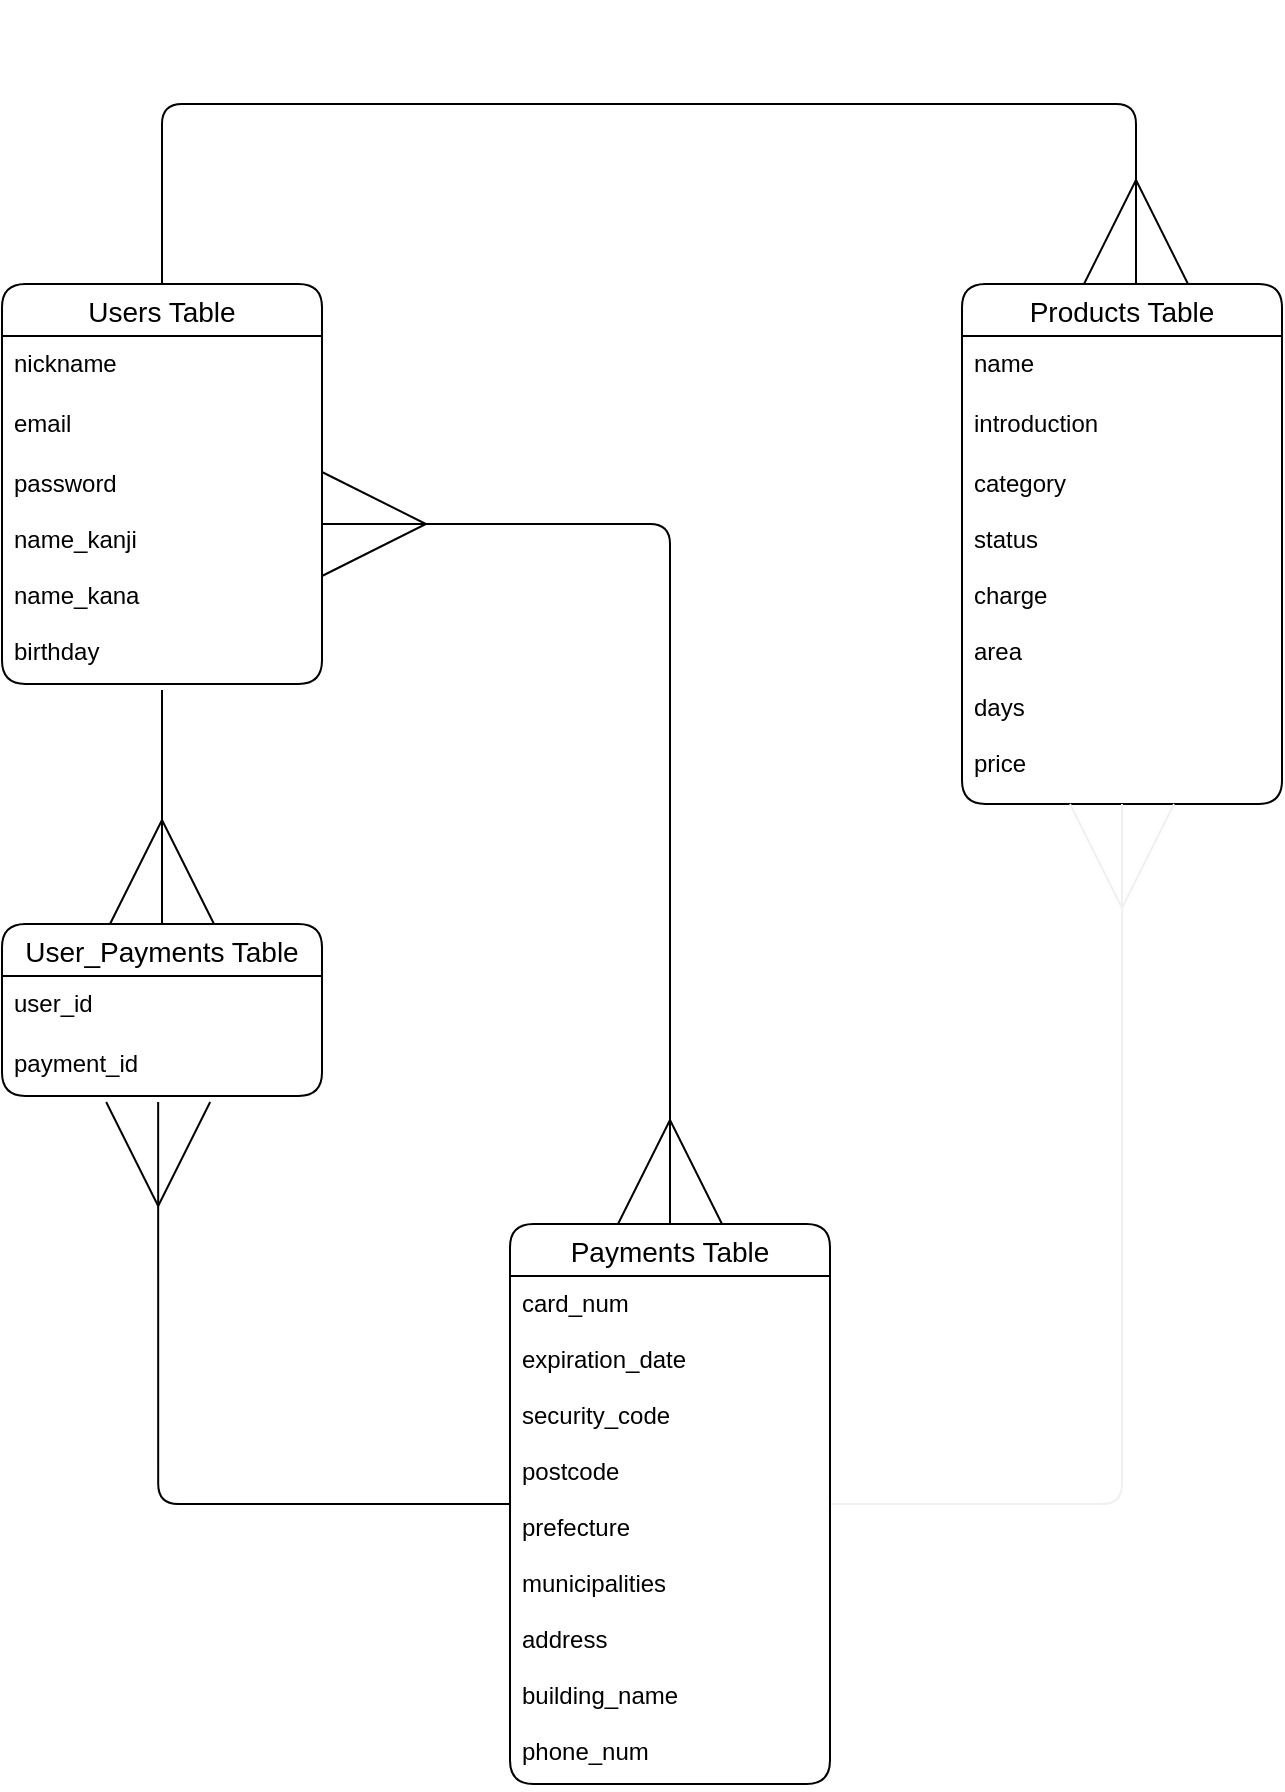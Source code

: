 <mxfile>
    <diagram id="5ZiNSwr1M6mzSTQxBTBT" name="ページ1">
        <mxGraphModel dx="728" dy="680" grid="1" gridSize="10" guides="1" tooltips="1" connect="1" arrows="1" fold="1" page="1" pageScale="1" pageWidth="827" pageHeight="1169" math="0" shadow="0">
            <root>
                <mxCell id="0"/>
                <mxCell id="1" parent="0"/>
                <mxCell id="2" value="Users Table" style="swimlane;fontStyle=0;childLayout=stackLayout;horizontal=1;startSize=26;horizontalStack=0;resizeParent=1;resizeParentMax=0;resizeLast=0;collapsible=1;marginBottom=0;align=center;fontSize=14;rounded=1;" parent="1" vertex="1">
                    <mxGeometry x="80" y="160" width="160" height="200" as="geometry">
                        <mxRectangle x="110" y="170" width="110" height="26" as="alternateBounds"/>
                    </mxGeometry>
                </mxCell>
                <mxCell id="3" value="nickname" style="text;strokeColor=none;fillColor=none;spacingLeft=4;spacingRight=4;overflow=hidden;rotatable=0;points=[[0,0.5],[1,0.5]];portConstraint=eastwest;fontSize=12;rounded=1;" parent="2" vertex="1">
                    <mxGeometry y="26" width="160" height="30" as="geometry"/>
                </mxCell>
                <mxCell id="4" value="email" style="text;strokeColor=none;fillColor=none;spacingLeft=4;spacingRight=4;overflow=hidden;rotatable=0;points=[[0,0.5],[1,0.5]];portConstraint=eastwest;fontSize=12;rounded=1;" parent="2" vertex="1">
                    <mxGeometry y="56" width="160" height="30" as="geometry"/>
                </mxCell>
                <mxCell id="5" value="password&#10;&#10;name_kanji&#10;&#10;name_kana&#10;&#10;birthday" style="text;strokeColor=none;fillColor=none;spacingLeft=4;spacingRight=4;overflow=hidden;rotatable=0;points=[[0,0.5],[1,0.5]];portConstraint=eastwest;fontSize=12;rounded=1;" parent="2" vertex="1">
                    <mxGeometry y="86" width="160" height="114" as="geometry"/>
                </mxCell>
                <mxCell id="11" value="Products Table" style="swimlane;fontStyle=0;childLayout=stackLayout;horizontal=1;startSize=26;horizontalStack=0;resizeParent=1;resizeParentMax=0;resizeLast=0;collapsible=1;marginBottom=0;align=center;fontSize=14;rounded=1;" parent="1" vertex="1">
                    <mxGeometry x="560" y="160" width="160" height="260" as="geometry"/>
                </mxCell>
                <mxCell id="12" value="name" style="text;strokeColor=none;fillColor=none;spacingLeft=4;spacingRight=4;overflow=hidden;rotatable=0;points=[[0,0.5],[1,0.5]];portConstraint=eastwest;fontSize=12;rounded=1;" parent="11" vertex="1">
                    <mxGeometry y="26" width="160" height="30" as="geometry"/>
                </mxCell>
                <mxCell id="13" value="introduction" style="text;strokeColor=none;fillColor=none;spacingLeft=4;spacingRight=4;overflow=hidden;rotatable=0;points=[[0,0.5],[1,0.5]];portConstraint=eastwest;fontSize=12;rounded=1;" parent="11" vertex="1">
                    <mxGeometry y="56" width="160" height="30" as="geometry"/>
                </mxCell>
                <mxCell id="14" value="category&#10;&#10;status&#10;&#10;charge&#10;&#10;area&#10;&#10;days&#10;&#10;price" style="text;strokeColor=none;fillColor=none;spacingLeft=4;spacingRight=4;overflow=hidden;rotatable=0;points=[[0,0.5],[1,0.5]];portConstraint=eastwest;fontSize=12;rounded=1;" parent="11" vertex="1">
                    <mxGeometry y="86" width="160" height="174" as="geometry"/>
                </mxCell>
                <mxCell id="35" style="edgeStyle=none;rounded=1;orthogonalLoop=1;jettySize=auto;html=1;exitX=1;exitY=0.5;exitDx=0;exitDy=0;startArrow=none;startFill=0;endArrow=ERmany;endFill=0;startSize=50;sourcePerimeterSpacing=50;strokeColor=#f0f0f0;entryX=0.5;entryY=1;entryDx=0;entryDy=0;endSize=50;" edge="1" parent="1" source="15" target="11">
                    <mxGeometry relative="1" as="geometry">
                        <mxPoint x="660" y="658" as="targetPoint"/>
                        <Array as="points">
                            <mxPoint x="640" y="770"/>
                        </Array>
                    </mxGeometry>
                </mxCell>
                <mxCell id="15" value="Payments Table" style="swimlane;fontStyle=0;childLayout=stackLayout;horizontal=1;startSize=26;horizontalStack=0;resizeParent=1;resizeParentMax=0;resizeLast=0;collapsible=1;marginBottom=0;align=center;fontSize=14;rounded=1;" parent="1" vertex="1">
                    <mxGeometry x="334" y="630" width="160" height="280" as="geometry"/>
                </mxCell>
                <mxCell id="16" value="card_num&#10;&#10;expiration_date&#10;&#10;security_code&#10;&#10;postcode&#10;&#10;prefecture&#10;&#10;municipalities&#10;&#10;address&#10;&#10;building_name&#10;&#10;phone_num" style="text;strokeColor=none;fillColor=none;spacingLeft=4;spacingRight=4;overflow=hidden;rotatable=0;points=[[0,0.5],[1,0.5]];portConstraint=eastwest;fontSize=12;rounded=1;" parent="15" vertex="1">
                    <mxGeometry y="26" width="160" height="254" as="geometry"/>
                </mxCell>
                <mxCell id="21" style="edgeStyle=orthogonalEdgeStyle;orthogonalLoop=1;jettySize=auto;html=1;endArrow=ERmany;endFill=0;strokeWidth=1;endSize=50;exitX=0.5;exitY=0;exitDx=0;exitDy=0;" parent="1" source="2" edge="1">
                    <mxGeometry relative="1" as="geometry">
                        <mxPoint x="647" y="160" as="targetPoint"/>
                        <mxPoint x="160" y="36" as="sourcePoint"/>
                        <Array as="points">
                            <mxPoint x="160" y="70"/>
                            <mxPoint x="647" y="70"/>
                        </Array>
                    </mxGeometry>
                </mxCell>
                <mxCell id="22" style="edgeStyle=orthogonalEdgeStyle;orthogonalLoop=1;jettySize=auto;html=1;endArrow=ERmany;endFill=0;strokeWidth=1;endSize=50;entryX=0.5;entryY=0;entryDx=0;entryDy=0;startSize=50;sourcePerimeterSpacing=50;startArrow=ERmany;startFill=0;" parent="1" target="15" edge="1">
                    <mxGeometry relative="1" as="geometry">
                        <mxPoint x="240" y="280" as="sourcePoint"/>
                        <mxPoint x="567" y="314" as="targetPoint"/>
                        <Array as="points">
                            <mxPoint x="414" y="280"/>
                        </Array>
                    </mxGeometry>
                </mxCell>
                <mxCell id="28" value="User_Payments Table" style="swimlane;fontStyle=0;childLayout=stackLayout;horizontal=1;startSize=26;horizontalStack=0;resizeParent=1;resizeParentMax=0;resizeLast=0;collapsible=1;marginBottom=0;align=center;fontSize=14;rounded=1;" vertex="1" parent="1">
                    <mxGeometry x="80" y="480" width="160" height="86" as="geometry"/>
                </mxCell>
                <mxCell id="29" value="user_id" style="text;strokeColor=none;fillColor=none;spacingLeft=4;spacingRight=4;overflow=hidden;rotatable=0;points=[[0,0.5],[1,0.5]];portConstraint=eastwest;fontSize=12;rounded=1;" vertex="1" parent="28">
                    <mxGeometry y="26" width="160" height="30" as="geometry"/>
                </mxCell>
                <mxCell id="30" value="payment_id" style="text;strokeColor=none;fillColor=none;spacingLeft=4;spacingRight=4;overflow=hidden;rotatable=0;points=[[0,0.5],[1,0.5]];portConstraint=eastwest;fontSize=12;rounded=1;" vertex="1" parent="28">
                    <mxGeometry y="56" width="160" height="30" as="geometry"/>
                </mxCell>
                <mxCell id="32" style="edgeStyle=orthogonalEdgeStyle;orthogonalLoop=1;jettySize=auto;html=1;endArrow=ERmany;endFill=0;strokeWidth=1;endSize=50;exitX=0.5;exitY=1.026;exitDx=0;exitDy=0;exitPerimeter=0;" edge="1" parent="1" source="5" target="28">
                    <mxGeometry relative="1" as="geometry">
                        <mxPoint x="294.08" y="448" as="sourcePoint"/>
                        <mxPoint x="160" y="740" as="targetPoint"/>
                        <Array as="points">
                            <mxPoint x="160" y="370"/>
                            <mxPoint x="160" y="370"/>
                        </Array>
                    </mxGeometry>
                </mxCell>
                <mxCell id="33" style="edgeStyle=orthogonalEdgeStyle;orthogonalLoop=1;jettySize=auto;html=1;endArrow=ERmany;endFill=0;strokeWidth=1;endSize=50;entryX=0.488;entryY=1.1;entryDx=0;entryDy=0;exitX=0;exitY=0.5;exitDx=0;exitDy=0;entryPerimeter=0;" edge="1" parent="1" source="15" target="30">
                    <mxGeometry relative="1" as="geometry">
                        <mxPoint x="274.08" y="520" as="sourcePoint"/>
                        <mxPoint x="130" y="758" as="targetPoint"/>
                        <Array as="points">
                            <mxPoint x="158" y="770"/>
                        </Array>
                    </mxGeometry>
                </mxCell>
            </root>
        </mxGraphModel>
    </diagram>
</mxfile>